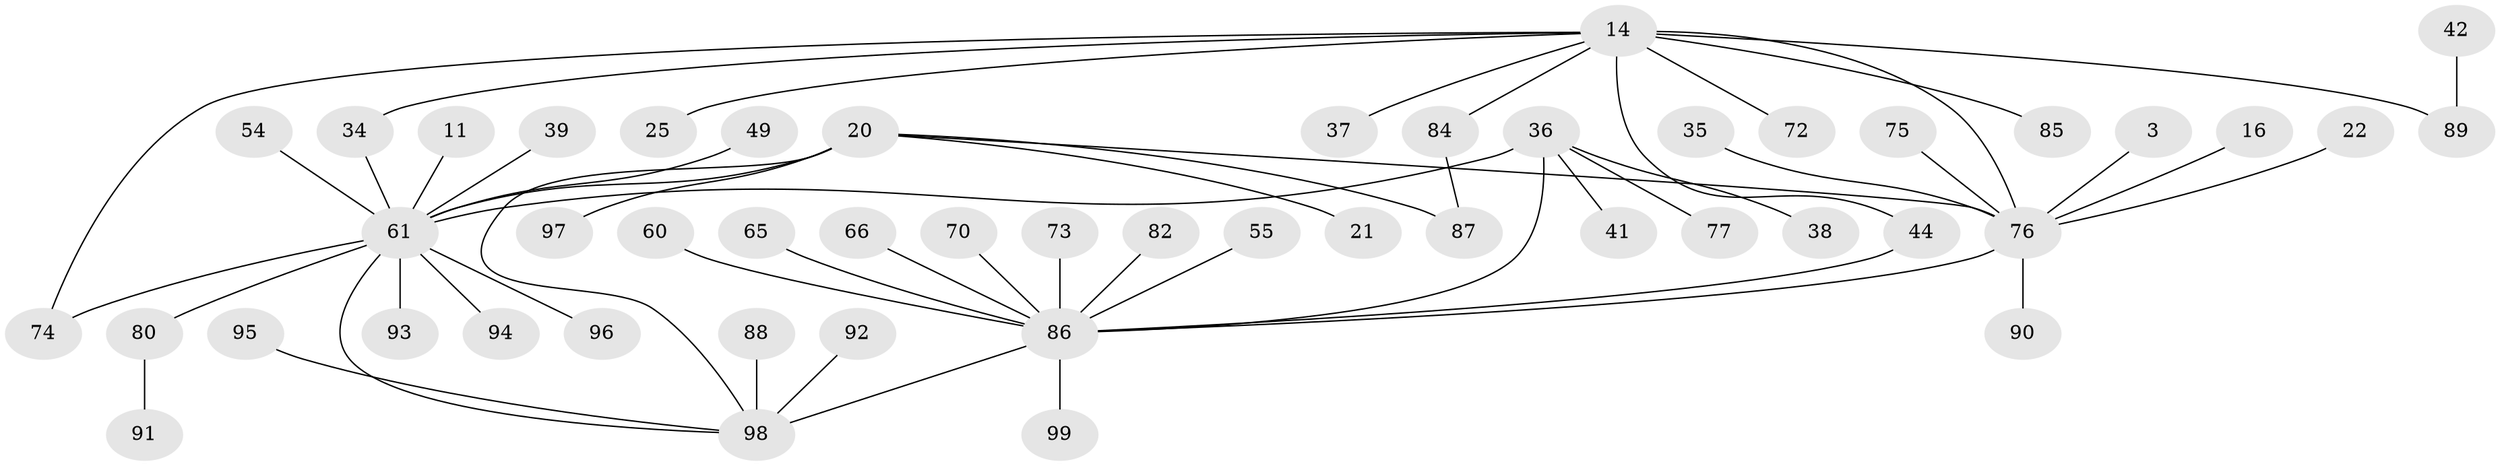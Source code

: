 // original degree distribution, {12: 0.010101010101010102, 4: 0.050505050505050504, 1: 0.46464646464646464, 7: 0.010101010101010102, 3: 0.09090909090909091, 6: 0.04040404040404041, 13: 0.010101010101010102, 5: 0.020202020202020204, 2: 0.29292929292929293, 11: 0.010101010101010102}
// Generated by graph-tools (version 1.1) at 2025/47/03/09/25 04:47:46]
// undirected, 49 vertices, 55 edges
graph export_dot {
graph [start="1"]
  node [color=gray90,style=filled];
  3;
  11;
  14;
  16;
  20 [super="+4"];
  21 [super="+10"];
  22;
  25;
  34;
  35;
  36;
  37;
  38;
  39;
  41;
  42;
  44;
  49 [super="+48"];
  54;
  55;
  60;
  61 [super="+8+53"];
  65;
  66;
  70;
  72 [super="+43+69"];
  73 [super="+45"];
  74 [super="+13+63"];
  75 [super="+46"];
  76 [super="+1"];
  77;
  80;
  82;
  84 [super="+33+47"];
  85 [super="+26"];
  86 [super="+24+30+12"];
  87 [super="+58"];
  88;
  89 [super="+31"];
  90;
  91;
  92;
  93 [super="+68+78"];
  94;
  95;
  96;
  97;
  98 [super="+71+81+79+83"];
  99;
  3 -- 76;
  11 -- 61;
  14 -- 25;
  14 -- 34;
  14 -- 37;
  14 -- 44;
  14 -- 89 [weight=2];
  14 -- 76;
  14 -- 72;
  14 -- 85;
  14 -- 84;
  14 -- 74;
  16 -- 76;
  20 -- 76 [weight=3];
  20 -- 97;
  20 -- 61 [weight=4];
  20 -- 21;
  20 -- 87;
  20 -- 98;
  22 -- 76;
  34 -- 61;
  35 -- 76;
  36 -- 38;
  36 -- 41;
  36 -- 77;
  36 -- 61 [weight=2];
  36 -- 86;
  39 -- 61;
  42 -- 89;
  44 -- 86;
  49 -- 61;
  54 -- 61;
  55 -- 86;
  60 -- 86;
  61 -- 96;
  61 -- 94;
  61 -- 80;
  61 -- 93;
  61 -- 74;
  61 -- 98;
  65 -- 86;
  66 -- 86;
  70 -- 86;
  73 -- 86;
  75 -- 76;
  76 -- 90;
  76 -- 86 [weight=2];
  80 -- 91;
  82 -- 86;
  84 -- 87;
  86 -- 99;
  86 -- 98 [weight=2];
  88 -- 98;
  92 -- 98;
  95 -- 98;
}
